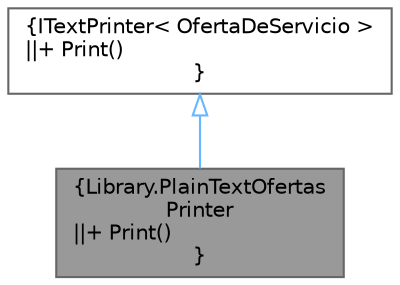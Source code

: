 digraph "Library.PlainTextOfertasPrinter"
{
 // INTERACTIVE_SVG=YES
 // LATEX_PDF_SIZE
  bgcolor="transparent";
  edge [fontname=Helvetica,fontsize=10,labelfontname=Helvetica,labelfontsize=10];
  node [fontname=Helvetica,fontsize=10,shape=box,height=0.2,width=0.4];
  Node1 [label="{Library.PlainTextOfertas\lPrinter\n||+ Print()\l}",height=0.2,width=0.4,color="gray40", fillcolor="grey60", style="filled", fontcolor="black",tooltip=" "];
  Node2 -> Node1 [dir="back",color="steelblue1",style="solid",arrowtail="onormal"];
  Node2 [label="{ITextPrinter\< OfertaDeServicio \>\n||+ Print()\l}",height=0.2,width=0.4,color="gray40", fillcolor="white", style="filled",URL="$interfaceLibrary_1_1ITextPrinter.html",tooltip=" "];
}
